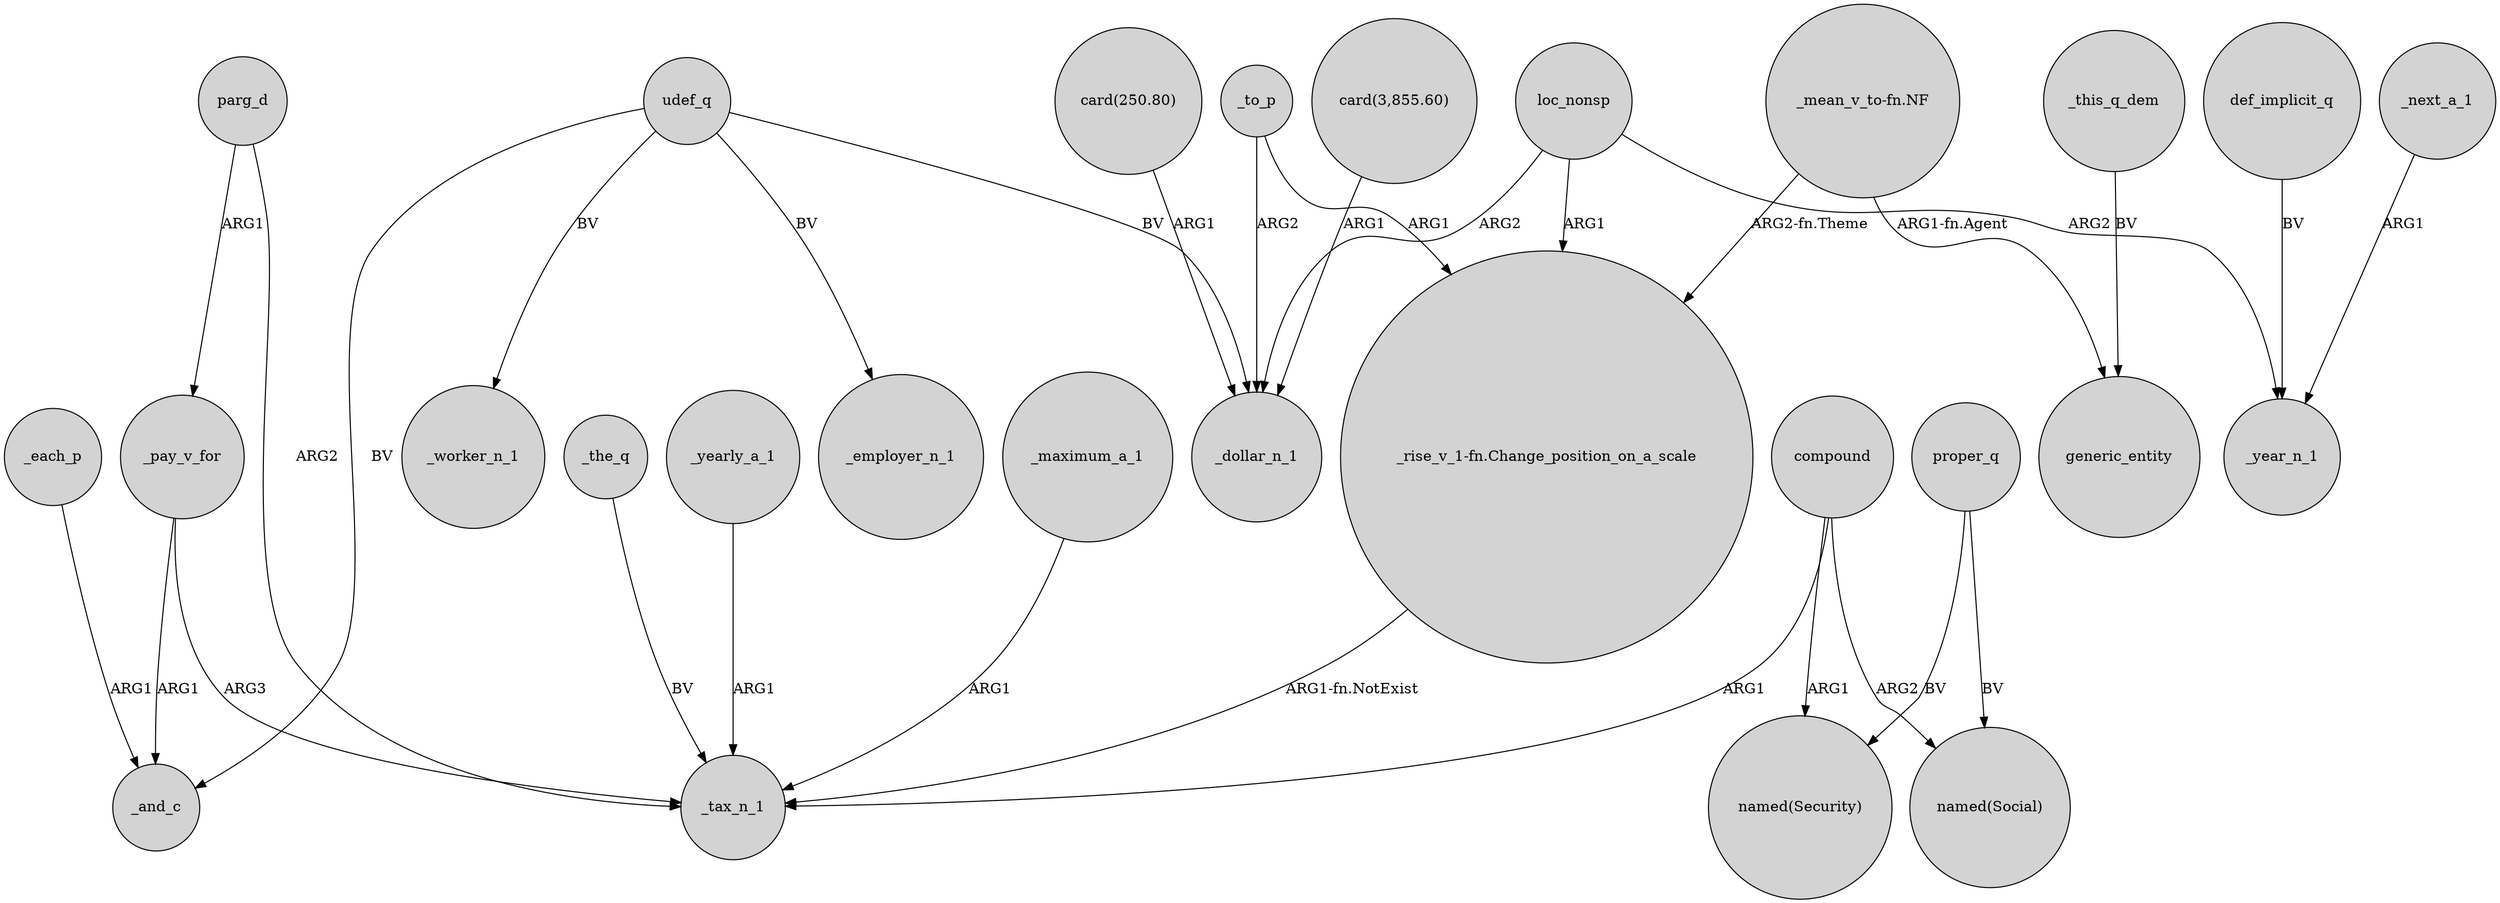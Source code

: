digraph {
	node [shape=circle style=filled]
	_each_p -> _and_c [label=ARG1]
	"_rise_v_1-fn.Change_position_on_a_scale" -> _tax_n_1 [label="ARG1-fn.NotExist"]
	"_mean_v_to-fn.NF" -> generic_entity [label="ARG1-fn.Agent"]
	compound -> "named(Security)" [label=ARG1]
	_to_p -> _dollar_n_1 [label=ARG2]
	def_implicit_q -> _year_n_1 [label=BV]
	"card(250.80)" -> _dollar_n_1 [label=ARG1]
	proper_q -> "named(Social)" [label=BV]
	parg_d -> _tax_n_1 [label=ARG2]
	_the_q -> _tax_n_1 [label=BV]
	udef_q -> _worker_n_1 [label=BV]
	_pay_v_for -> _and_c [label=ARG1]
	_pay_v_for -> _tax_n_1 [label=ARG3]
	loc_nonsp -> _dollar_n_1 [label=ARG2]
	compound -> _tax_n_1 [label=ARG1]
	_yearly_a_1 -> _tax_n_1 [label=ARG1]
	compound -> "named(Social)" [label=ARG2]
	"_mean_v_to-fn.NF" -> "_rise_v_1-fn.Change_position_on_a_scale" [label="ARG2-fn.Theme"]
	_this_q_dem -> generic_entity [label=BV]
	_next_a_1 -> _year_n_1 [label=ARG1]
	loc_nonsp -> "_rise_v_1-fn.Change_position_on_a_scale" [label=ARG1]
	loc_nonsp -> _year_n_1 [label=ARG2]
	_maximum_a_1 -> _tax_n_1 [label=ARG1]
	proper_q -> "named(Security)" [label=BV]
	udef_q -> _employer_n_1 [label=BV]
	udef_q -> _and_c [label=BV]
	_to_p -> "_rise_v_1-fn.Change_position_on_a_scale" [label=ARG1]
	parg_d -> _pay_v_for [label=ARG1]
	udef_q -> _dollar_n_1 [label=BV]
	"card(3,855.60)" -> _dollar_n_1 [label=ARG1]
}

